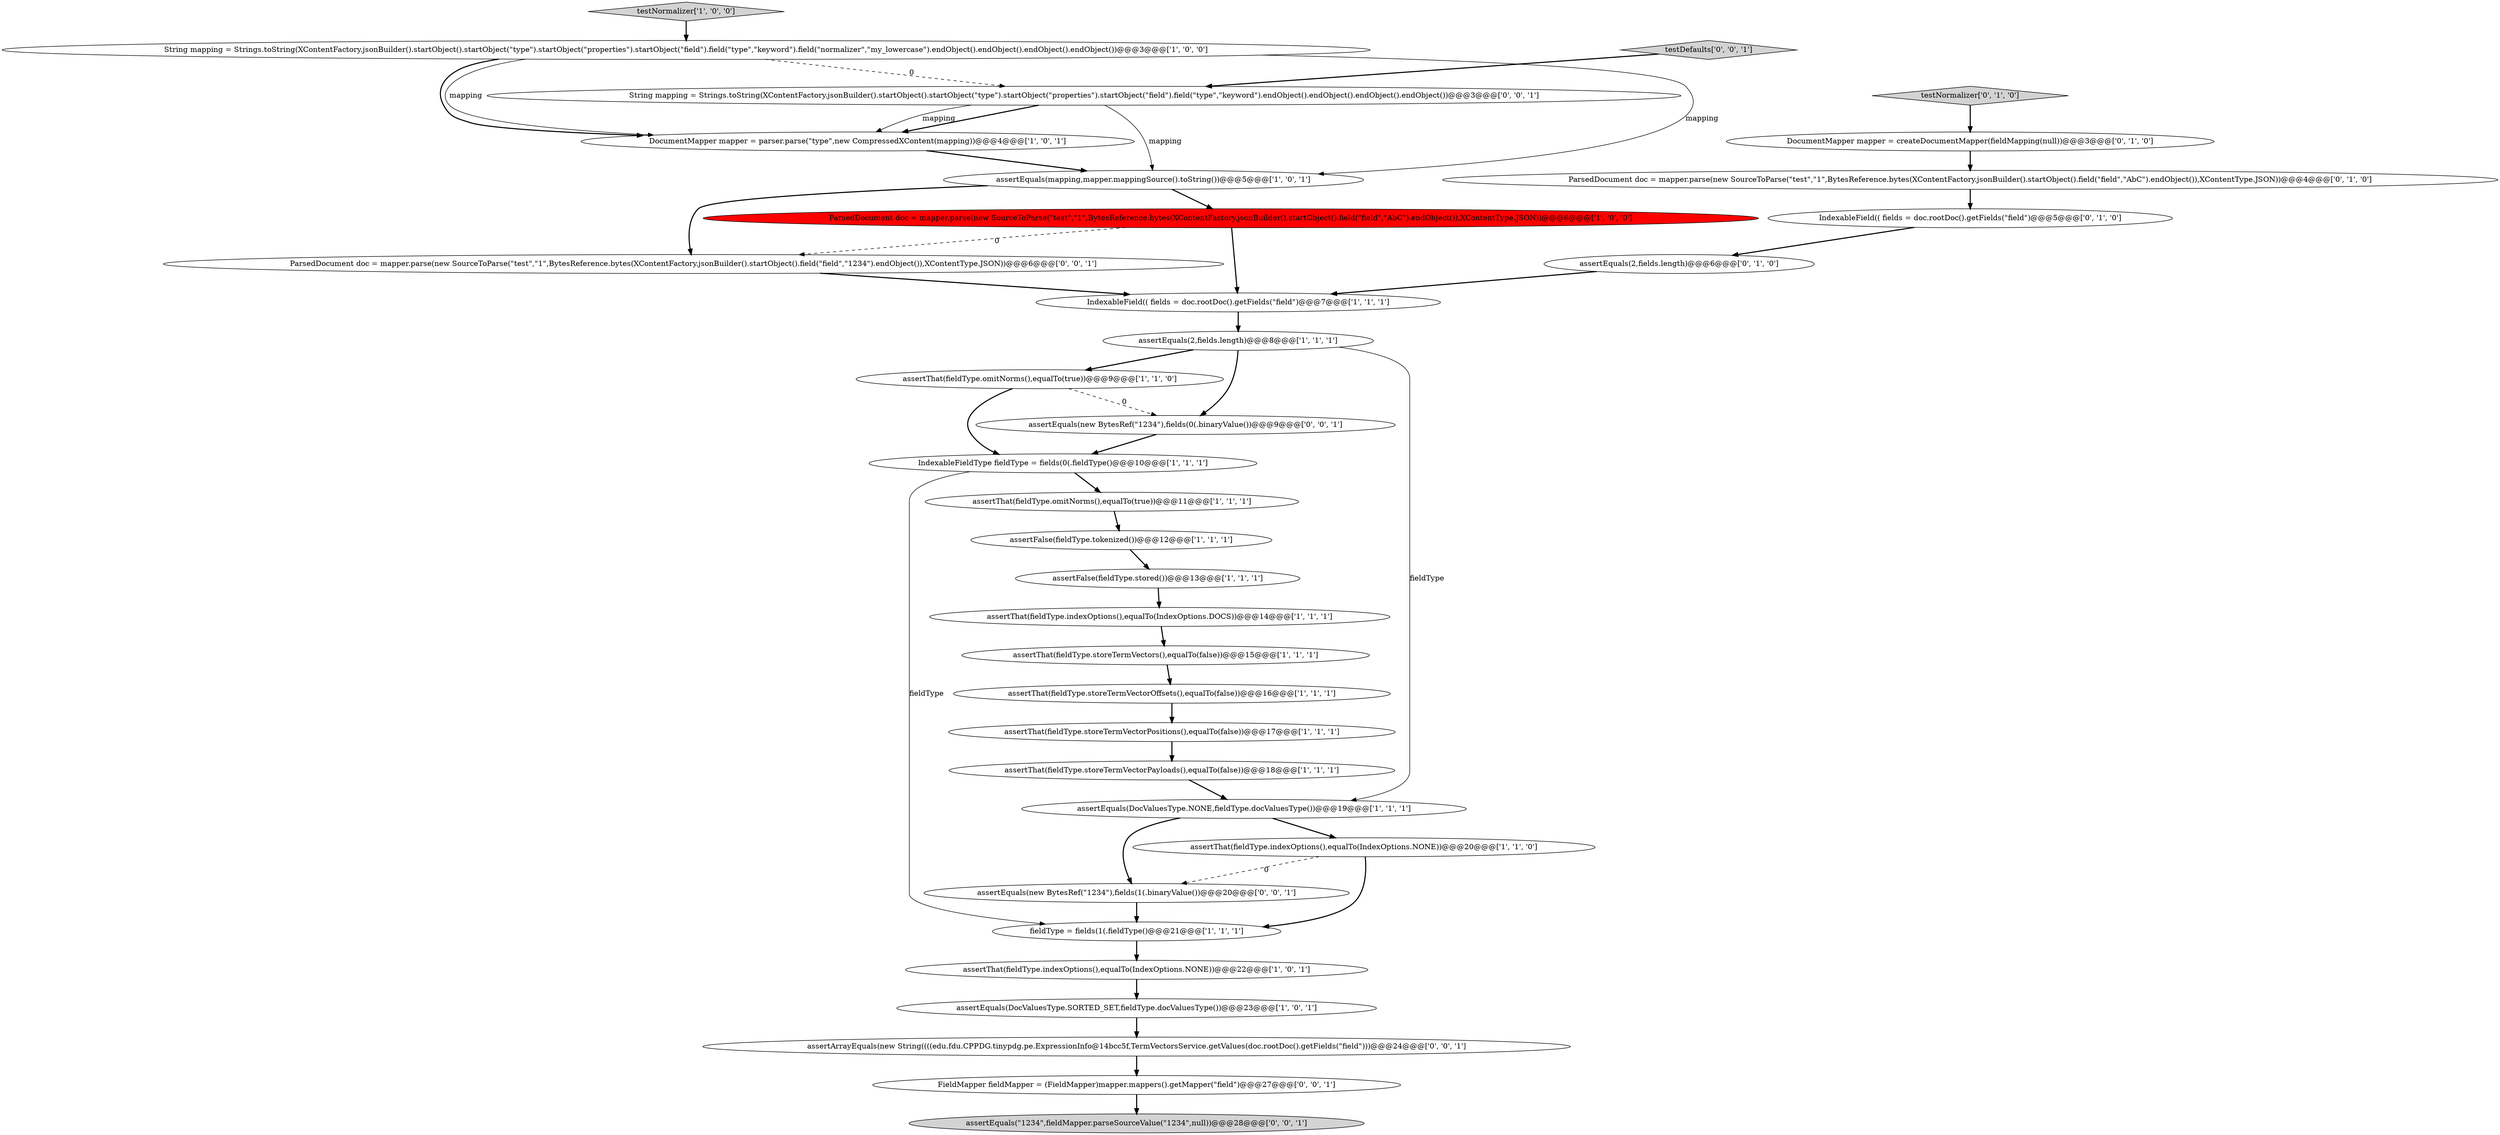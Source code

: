 digraph {
13 [style = filled, label = "fieldType = fields(1(.fieldType()@@@21@@@['1', '1', '1']", fillcolor = white, shape = ellipse image = "AAA0AAABBB1BBB"];
2 [style = filled, label = "assertThat(fieldType.storeTermVectorOffsets(),equalTo(false))@@@16@@@['1', '1', '1']", fillcolor = white, shape = ellipse image = "AAA0AAABBB1BBB"];
14 [style = filled, label = "assertThat(fieldType.indexOptions(),equalTo(IndexOptions.NONE))@@@20@@@['1', '1', '0']", fillcolor = white, shape = ellipse image = "AAA0AAABBB1BBB"];
10 [style = filled, label = "assertThat(fieldType.storeTermVectorPayloads(),equalTo(false))@@@18@@@['1', '1', '1']", fillcolor = white, shape = ellipse image = "AAA0AAABBB1BBB"];
20 [style = filled, label = "assertThat(fieldType.storeTermVectors(),equalTo(false))@@@15@@@['1', '1', '1']", fillcolor = white, shape = ellipse image = "AAA0AAABBB1BBB"];
25 [style = filled, label = "IndexableField(( fields = doc.rootDoc().getFields(\"field\")@@@5@@@['0', '1', '0']", fillcolor = white, shape = ellipse image = "AAA0AAABBB2BBB"];
6 [style = filled, label = "IndexableField(( fields = doc.rootDoc().getFields(\"field\")@@@7@@@['1', '1', '1']", fillcolor = white, shape = ellipse image = "AAA0AAABBB1BBB"];
15 [style = filled, label = "assertThat(fieldType.omitNorms(),equalTo(true))@@@11@@@['1', '1', '1']", fillcolor = white, shape = ellipse image = "AAA0AAABBB1BBB"];
29 [style = filled, label = "testDefaults['0', '0', '1']", fillcolor = lightgray, shape = diamond image = "AAA0AAABBB3BBB"];
23 [style = filled, label = "DocumentMapper mapper = createDocumentMapper(fieldMapping(null))@@@3@@@['0', '1', '0']", fillcolor = white, shape = ellipse image = "AAA0AAABBB2BBB"];
33 [style = filled, label = "String mapping = Strings.toString(XContentFactory.jsonBuilder().startObject().startObject(\"type\").startObject(\"properties\").startObject(\"field\").field(\"type\",\"keyword\").endObject().endObject().endObject().endObject())@@@3@@@['0', '0', '1']", fillcolor = white, shape = ellipse image = "AAA0AAABBB3BBB"];
30 [style = filled, label = "assertArrayEquals(new String((((edu.fdu.CPPDG.tinypdg.pe.ExpressionInfo@14bcc5f,TermVectorsService.getValues(doc.rootDoc().getFields(\"field\")))@@@24@@@['0', '0', '1']", fillcolor = white, shape = ellipse image = "AAA0AAABBB3BBB"];
1 [style = filled, label = "assertThat(fieldType.indexOptions(),equalTo(IndexOptions.DOCS))@@@14@@@['1', '1', '1']", fillcolor = white, shape = ellipse image = "AAA0AAABBB1BBB"];
7 [style = filled, label = "assertThat(fieldType.omitNorms(),equalTo(true))@@@9@@@['1', '1', '0']", fillcolor = white, shape = ellipse image = "AAA0AAABBB1BBB"];
8 [style = filled, label = "ParsedDocument doc = mapper.parse(new SourceToParse(\"test\",\"1\",BytesReference.bytes(XContentFactory.jsonBuilder().startObject().field(\"field\",\"AbC\").endObject()),XContentType.JSON))@@@6@@@['1', '0', '0']", fillcolor = red, shape = ellipse image = "AAA1AAABBB1BBB"];
16 [style = filled, label = "DocumentMapper mapper = parser.parse(\"type\",new CompressedXContent(mapping))@@@4@@@['1', '0', '1']", fillcolor = white, shape = ellipse image = "AAA0AAABBB1BBB"];
32 [style = filled, label = "ParsedDocument doc = mapper.parse(new SourceToParse(\"test\",\"1\",BytesReference.bytes(XContentFactory.jsonBuilder().startObject().field(\"field\",\"1234\").endObject()),XContentType.JSON))@@@6@@@['0', '0', '1']", fillcolor = white, shape = ellipse image = "AAA0AAABBB3BBB"];
12 [style = filled, label = "assertThat(fieldType.indexOptions(),equalTo(IndexOptions.NONE))@@@22@@@['1', '0', '1']", fillcolor = white, shape = ellipse image = "AAA0AAABBB1BBB"];
9 [style = filled, label = "assertEquals(DocValuesType.NONE,fieldType.docValuesType())@@@19@@@['1', '1', '1']", fillcolor = white, shape = ellipse image = "AAA0AAABBB1BBB"];
3 [style = filled, label = "IndexableFieldType fieldType = fields(0(.fieldType()@@@10@@@['1', '1', '1']", fillcolor = white, shape = ellipse image = "AAA0AAABBB1BBB"];
27 [style = filled, label = "assertEquals(new BytesRef(\"1234\"),fields(0(.binaryValue())@@@9@@@['0', '0', '1']", fillcolor = white, shape = ellipse image = "AAA0AAABBB3BBB"];
5 [style = filled, label = "assertThat(fieldType.storeTermVectorPositions(),equalTo(false))@@@17@@@['1', '1', '1']", fillcolor = white, shape = ellipse image = "AAA0AAABBB1BBB"];
11 [style = filled, label = "testNormalizer['1', '0', '0']", fillcolor = lightgray, shape = diamond image = "AAA0AAABBB1BBB"];
17 [style = filled, label = "assertEquals(mapping,mapper.mappingSource().toString())@@@5@@@['1', '0', '1']", fillcolor = white, shape = ellipse image = "AAA0AAABBB1BBB"];
19 [style = filled, label = "assertFalse(fieldType.stored())@@@13@@@['1', '1', '1']", fillcolor = white, shape = ellipse image = "AAA0AAABBB1BBB"];
18 [style = filled, label = "assertFalse(fieldType.tokenized())@@@12@@@['1', '1', '1']", fillcolor = white, shape = ellipse image = "AAA0AAABBB1BBB"];
28 [style = filled, label = "assertEquals(new BytesRef(\"1234\"),fields(1(.binaryValue())@@@20@@@['0', '0', '1']", fillcolor = white, shape = ellipse image = "AAA0AAABBB3BBB"];
4 [style = filled, label = "String mapping = Strings.toString(XContentFactory.jsonBuilder().startObject().startObject(\"type\").startObject(\"properties\").startObject(\"field\").field(\"type\",\"keyword\").field(\"normalizer\",\"my_lowercase\").endObject().endObject().endObject().endObject())@@@3@@@['1', '0', '0']", fillcolor = white, shape = ellipse image = "AAA0AAABBB1BBB"];
34 [style = filled, label = "FieldMapper fieldMapper = (FieldMapper)mapper.mappers().getMapper(\"field\")@@@27@@@['0', '0', '1']", fillcolor = white, shape = ellipse image = "AAA0AAABBB3BBB"];
26 [style = filled, label = "ParsedDocument doc = mapper.parse(new SourceToParse(\"test\",\"1\",BytesReference.bytes(XContentFactory.jsonBuilder().startObject().field(\"field\",\"AbC\").endObject()),XContentType.JSON))@@@4@@@['0', '1', '0']", fillcolor = white, shape = ellipse image = "AAA0AAABBB2BBB"];
0 [style = filled, label = "assertEquals(2,fields.length)@@@8@@@['1', '1', '1']", fillcolor = white, shape = ellipse image = "AAA0AAABBB1BBB"];
24 [style = filled, label = "assertEquals(2,fields.length)@@@6@@@['0', '1', '0']", fillcolor = white, shape = ellipse image = "AAA0AAABBB2BBB"];
22 [style = filled, label = "testNormalizer['0', '1', '0']", fillcolor = lightgray, shape = diamond image = "AAA0AAABBB2BBB"];
21 [style = filled, label = "assertEquals(DocValuesType.SORTED_SET,fieldType.docValuesType())@@@23@@@['1', '0', '1']", fillcolor = white, shape = ellipse image = "AAA0AAABBB1BBB"];
31 [style = filled, label = "assertEquals(\"1234\",fieldMapper.parseSourceValue(\"1234\",null))@@@28@@@['0', '0', '1']", fillcolor = lightgray, shape = ellipse image = "AAA0AAABBB3BBB"];
17->8 [style = bold, label=""];
5->10 [style = bold, label=""];
33->16 [style = bold, label=""];
0->9 [style = solid, label="fieldType"];
33->17 [style = solid, label="mapping"];
33->16 [style = solid, label="mapping"];
14->28 [style = dashed, label="0"];
12->21 [style = bold, label=""];
0->27 [style = bold, label=""];
3->13 [style = solid, label="fieldType"];
26->25 [style = bold, label=""];
11->4 [style = bold, label=""];
27->3 [style = bold, label=""];
18->19 [style = bold, label=""];
23->26 [style = bold, label=""];
8->32 [style = dashed, label="0"];
1->20 [style = bold, label=""];
28->13 [style = bold, label=""];
34->31 [style = bold, label=""];
8->6 [style = bold, label=""];
6->0 [style = bold, label=""];
3->15 [style = bold, label=""];
30->34 [style = bold, label=""];
16->17 [style = bold, label=""];
17->32 [style = bold, label=""];
21->30 [style = bold, label=""];
15->18 [style = bold, label=""];
22->23 [style = bold, label=""];
32->6 [style = bold, label=""];
4->33 [style = dashed, label="0"];
7->3 [style = bold, label=""];
0->7 [style = bold, label=""];
20->2 [style = bold, label=""];
7->27 [style = dashed, label="0"];
9->28 [style = bold, label=""];
25->24 [style = bold, label=""];
19->1 [style = bold, label=""];
29->33 [style = bold, label=""];
4->16 [style = solid, label="mapping"];
13->12 [style = bold, label=""];
9->14 [style = bold, label=""];
10->9 [style = bold, label=""];
4->17 [style = solid, label="mapping"];
14->13 [style = bold, label=""];
24->6 [style = bold, label=""];
4->16 [style = bold, label=""];
2->5 [style = bold, label=""];
}

